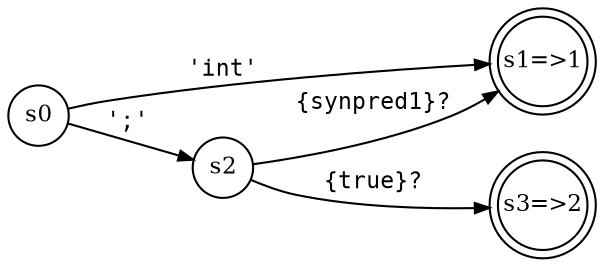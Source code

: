 digraph NFA {
rankdir=LR;
node [fontsize=11, shape = circle, fixedsize=true, width=.4]; "s0"
node [fontsize=11, shape = doublecircle, fixedsize=true, width=.6]; "s1=>1"
node [fontsize=11, shape = circle, fixedsize=true, width=.4]; "s2"
node [fontsize=11, shape = doublecircle, fixedsize=true, width=.6]; "s3=>2"
"s0" -> "s1=>1" [fontsize=11, fontname="Courier", arrowsize=.7, label = "'int'", arrowhead = normal];
"s0" -> "s2" [fontsize=11, fontname="Courier", arrowsize=.7, label = "';'", arrowhead = normal];
"s2" -> "s1=>1" [fontsize=11, fontname="Courier", arrowsize=.7, label = "{synpred1}?", arrowhead = normal];
"s2" -> "s3=>2" [fontsize=11, fontname="Courier", arrowsize=.7, label = "{true}?", arrowhead = normal];
}